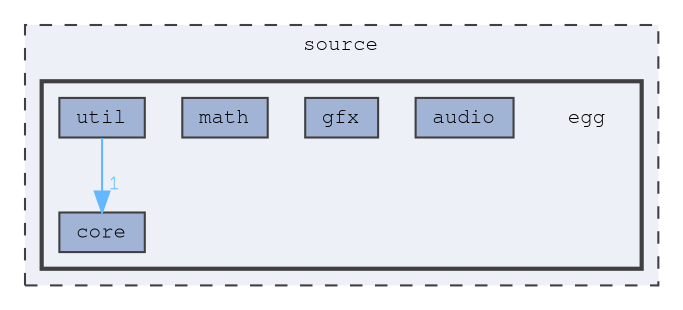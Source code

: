 digraph "source/egg"
{
 // LATEX_PDF_SIZE
  bgcolor="transparent";
  edge [fontname=FreeMono,fontsize=10,labelfontname=FreeMono,labelfontsize=10];
  node [fontname=FreeMono,fontsize=10,shape=box,height=0.2,width=0.4];
  compound=true
  subgraph clusterdir_b2f33c71d4aa5e7af42a1ca61ff5af1b {
    graph [ bgcolor="#edf0f7", pencolor="grey25", label="source", fontname=FreeMono,fontsize=10 style="filled,dashed", URL="dir_b2f33c71d4aa5e7af42a1ca61ff5af1b.html",tooltip=""]
  subgraph clusterdir_dfa3dd376ef284b4fe91688c4c5b67ec {
    graph [ bgcolor="#edf0f7", pencolor="grey25", label="", fontname=FreeMono,fontsize=10 style="filled,bold", URL="dir_dfa3dd376ef284b4fe91688c4c5b67ec.html",tooltip=""]
    dir_dfa3dd376ef284b4fe91688c4c5b67ec [shape=plaintext, label="egg"];
  dir_af060690d8ae23a15d4e6a45e8eeb08e [label="audio", fillcolor="#a2b4d6", color="grey25", style="filled", URL="dir_af060690d8ae23a15d4e6a45e8eeb08e.html",tooltip=""];
  dir_6b5970774031d87b0089cc8f859b8439 [label="core", fillcolor="#a2b4d6", color="grey25", style="filled", URL="dir_6b5970774031d87b0089cc8f859b8439.html",tooltip=""];
  dir_9be805e0beee7499eb8b0822bc80e7cb [label="gfx", fillcolor="#a2b4d6", color="grey25", style="filled", URL="dir_9be805e0beee7499eb8b0822bc80e7cb.html",tooltip=""];
  dir_e4ca30498960a0cd3b65eeab0e5429aa [label="math", fillcolor="#a2b4d6", color="grey25", style="filled", URL="dir_e4ca30498960a0cd3b65eeab0e5429aa.html",tooltip=""];
  dir_318446f512858a556f477d31fe0f33fa [label="util", fillcolor="#a2b4d6", color="grey25", style="filled", URL="dir_318446f512858a556f477d31fe0f33fa.html",tooltip=""];
  }
  }
  dir_318446f512858a556f477d31fe0f33fa->dir_6b5970774031d87b0089cc8f859b8439 [headlabel="1", labeldistance=1.5 headhref="dir_000021_000001.html" color="steelblue1" fontcolor="steelblue1"];
}
